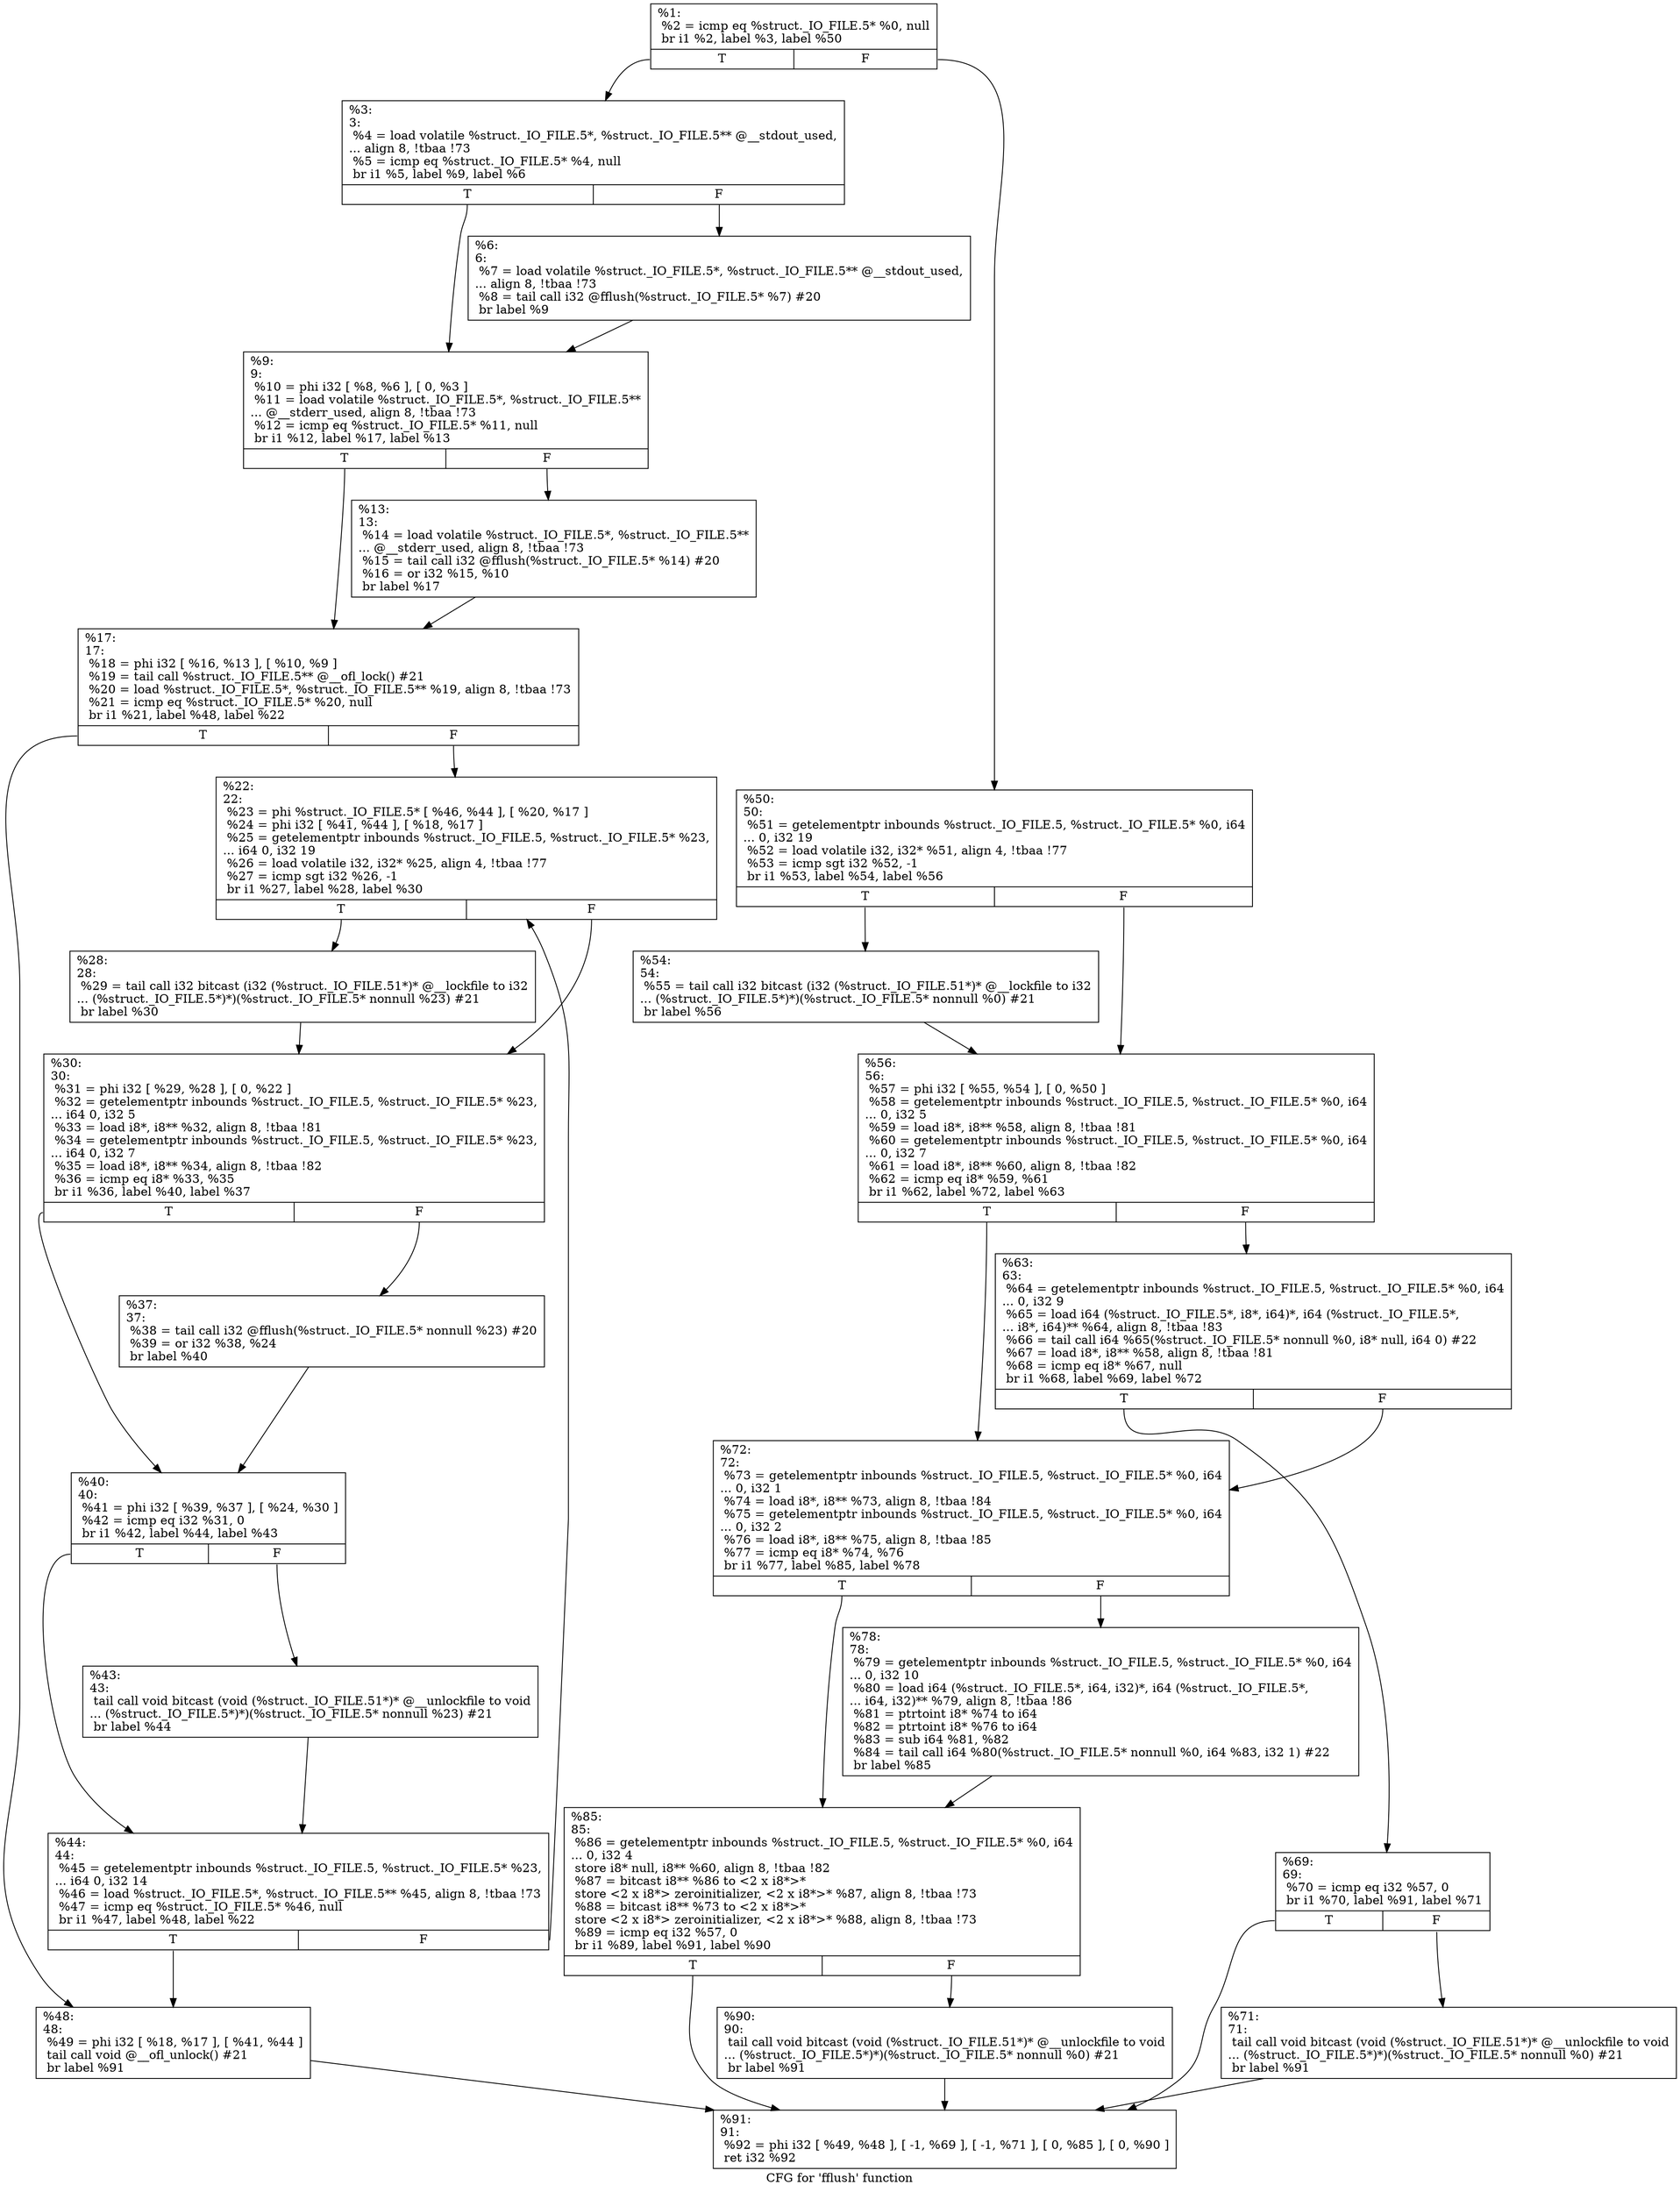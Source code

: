 digraph "CFG for 'fflush' function" {
	label="CFG for 'fflush' function";

	Node0x2268ca0 [shape=record,label="{%1:\l  %2 = icmp eq %struct._IO_FILE.5* %0, null\l  br i1 %2, label %3, label %50\l|{<s0>T|<s1>F}}"];
	Node0x2268ca0:s0 -> Node0x2268cf0;
	Node0x2268ca0:s1 -> Node0x2269100;
	Node0x2268cf0 [shape=record,label="{%3:\l3:                                                \l  %4 = load volatile %struct._IO_FILE.5*, %struct._IO_FILE.5** @__stdout_used,\l... align 8, !tbaa !73\l  %5 = icmp eq %struct._IO_FILE.5* %4, null\l  br i1 %5, label %9, label %6\l|{<s0>T|<s1>F}}"];
	Node0x2268cf0:s0 -> Node0x2268d90;
	Node0x2268cf0:s1 -> Node0x2268d40;
	Node0x2268d40 [shape=record,label="{%6:\l6:                                                \l  %7 = load volatile %struct._IO_FILE.5*, %struct._IO_FILE.5** @__stdout_used,\l... align 8, !tbaa !73\l  %8 = tail call i32 @fflush(%struct._IO_FILE.5* %7) #20\l  br label %9\l}"];
	Node0x2268d40 -> Node0x2268d90;
	Node0x2268d90 [shape=record,label="{%9:\l9:                                                \l  %10 = phi i32 [ %8, %6 ], [ 0, %3 ]\l  %11 = load volatile %struct._IO_FILE.5*, %struct._IO_FILE.5**\l... @__stderr_used, align 8, !tbaa !73\l  %12 = icmp eq %struct._IO_FILE.5* %11, null\l  br i1 %12, label %17, label %13\l|{<s0>T|<s1>F}}"];
	Node0x2268d90:s0 -> Node0x2268e30;
	Node0x2268d90:s1 -> Node0x2268de0;
	Node0x2268de0 [shape=record,label="{%13:\l13:                                               \l  %14 = load volatile %struct._IO_FILE.5*, %struct._IO_FILE.5**\l... @__stderr_used, align 8, !tbaa !73\l  %15 = tail call i32 @fflush(%struct._IO_FILE.5* %14) #20\l  %16 = or i32 %15, %10\l  br label %17\l}"];
	Node0x2268de0 -> Node0x2268e30;
	Node0x2268e30 [shape=record,label="{%17:\l17:                                               \l  %18 = phi i32 [ %16, %13 ], [ %10, %9 ]\l  %19 = tail call %struct._IO_FILE.5** @__ofl_lock() #21\l  %20 = load %struct._IO_FILE.5*, %struct._IO_FILE.5** %19, align 8, !tbaa !73\l  %21 = icmp eq %struct._IO_FILE.5* %20, null\l  br i1 %21, label %48, label %22\l|{<s0>T|<s1>F}}"];
	Node0x2268e30:s0 -> Node0x22690b0;
	Node0x2268e30:s1 -> Node0x2268e80;
	Node0x2268e80 [shape=record,label="{%22:\l22:                                               \l  %23 = phi %struct._IO_FILE.5* [ %46, %44 ], [ %20, %17 ]\l  %24 = phi i32 [ %41, %44 ], [ %18, %17 ]\l  %25 = getelementptr inbounds %struct._IO_FILE.5, %struct._IO_FILE.5* %23,\l... i64 0, i32 19\l  %26 = load volatile i32, i32* %25, align 4, !tbaa !77\l  %27 = icmp sgt i32 %26, -1\l  br i1 %27, label %28, label %30\l|{<s0>T|<s1>F}}"];
	Node0x2268e80:s0 -> Node0x2268ed0;
	Node0x2268e80:s1 -> Node0x2268f20;
	Node0x2268ed0 [shape=record,label="{%28:\l28:                                               \l  %29 = tail call i32 bitcast (i32 (%struct._IO_FILE.51*)* @__lockfile to i32\l... (%struct._IO_FILE.5*)*)(%struct._IO_FILE.5* nonnull %23) #21\l  br label %30\l}"];
	Node0x2268ed0 -> Node0x2268f20;
	Node0x2268f20 [shape=record,label="{%30:\l30:                                               \l  %31 = phi i32 [ %29, %28 ], [ 0, %22 ]\l  %32 = getelementptr inbounds %struct._IO_FILE.5, %struct._IO_FILE.5* %23,\l... i64 0, i32 5\l  %33 = load i8*, i8** %32, align 8, !tbaa !81\l  %34 = getelementptr inbounds %struct._IO_FILE.5, %struct._IO_FILE.5* %23,\l... i64 0, i32 7\l  %35 = load i8*, i8** %34, align 8, !tbaa !82\l  %36 = icmp eq i8* %33, %35\l  br i1 %36, label %40, label %37\l|{<s0>T|<s1>F}}"];
	Node0x2268f20:s0 -> Node0x2268fc0;
	Node0x2268f20:s1 -> Node0x2268f70;
	Node0x2268f70 [shape=record,label="{%37:\l37:                                               \l  %38 = tail call i32 @fflush(%struct._IO_FILE.5* nonnull %23) #20\l  %39 = or i32 %38, %24\l  br label %40\l}"];
	Node0x2268f70 -> Node0x2268fc0;
	Node0x2268fc0 [shape=record,label="{%40:\l40:                                               \l  %41 = phi i32 [ %39, %37 ], [ %24, %30 ]\l  %42 = icmp eq i32 %31, 0\l  br i1 %42, label %44, label %43\l|{<s0>T|<s1>F}}"];
	Node0x2268fc0:s0 -> Node0x2269060;
	Node0x2268fc0:s1 -> Node0x2269010;
	Node0x2269010 [shape=record,label="{%43:\l43:                                               \l  tail call void bitcast (void (%struct._IO_FILE.51*)* @__unlockfile to void\l... (%struct._IO_FILE.5*)*)(%struct._IO_FILE.5* nonnull %23) #21\l  br label %44\l}"];
	Node0x2269010 -> Node0x2269060;
	Node0x2269060 [shape=record,label="{%44:\l44:                                               \l  %45 = getelementptr inbounds %struct._IO_FILE.5, %struct._IO_FILE.5* %23,\l... i64 0, i32 14\l  %46 = load %struct._IO_FILE.5*, %struct._IO_FILE.5** %45, align 8, !tbaa !73\l  %47 = icmp eq %struct._IO_FILE.5* %46, null\l  br i1 %47, label %48, label %22\l|{<s0>T|<s1>F}}"];
	Node0x2269060:s0 -> Node0x22690b0;
	Node0x2269060:s1 -> Node0x2268e80;
	Node0x22690b0 [shape=record,label="{%48:\l48:                                               \l  %49 = phi i32 [ %18, %17 ], [ %41, %44 ]\l  tail call void @__ofl_unlock() #21\l  br label %91\l}"];
	Node0x22690b0 -> Node0x2269420;
	Node0x2269100 [shape=record,label="{%50:\l50:                                               \l  %51 = getelementptr inbounds %struct._IO_FILE.5, %struct._IO_FILE.5* %0, i64\l... 0, i32 19\l  %52 = load volatile i32, i32* %51, align 4, !tbaa !77\l  %53 = icmp sgt i32 %52, -1\l  br i1 %53, label %54, label %56\l|{<s0>T|<s1>F}}"];
	Node0x2269100:s0 -> Node0x2269150;
	Node0x2269100:s1 -> Node0x22691a0;
	Node0x2269150 [shape=record,label="{%54:\l54:                                               \l  %55 = tail call i32 bitcast (i32 (%struct._IO_FILE.51*)* @__lockfile to i32\l... (%struct._IO_FILE.5*)*)(%struct._IO_FILE.5* nonnull %0) #21\l  br label %56\l}"];
	Node0x2269150 -> Node0x22691a0;
	Node0x22691a0 [shape=record,label="{%56:\l56:                                               \l  %57 = phi i32 [ %55, %54 ], [ 0, %50 ]\l  %58 = getelementptr inbounds %struct._IO_FILE.5, %struct._IO_FILE.5* %0, i64\l... 0, i32 5\l  %59 = load i8*, i8** %58, align 8, !tbaa !81\l  %60 = getelementptr inbounds %struct._IO_FILE.5, %struct._IO_FILE.5* %0, i64\l... 0, i32 7\l  %61 = load i8*, i8** %60, align 8, !tbaa !82\l  %62 = icmp eq i8* %59, %61\l  br i1 %62, label %72, label %63\l|{<s0>T|<s1>F}}"];
	Node0x22691a0:s0 -> Node0x22692e0;
	Node0x22691a0:s1 -> Node0x22691f0;
	Node0x22691f0 [shape=record,label="{%63:\l63:                                               \l  %64 = getelementptr inbounds %struct._IO_FILE.5, %struct._IO_FILE.5* %0, i64\l... 0, i32 9\l  %65 = load i64 (%struct._IO_FILE.5*, i8*, i64)*, i64 (%struct._IO_FILE.5*,\l... i8*, i64)** %64, align 8, !tbaa !83\l  %66 = tail call i64 %65(%struct._IO_FILE.5* nonnull %0, i8* null, i64 0) #22\l  %67 = load i8*, i8** %58, align 8, !tbaa !81\l  %68 = icmp eq i8* %67, null\l  br i1 %68, label %69, label %72\l|{<s0>T|<s1>F}}"];
	Node0x22691f0:s0 -> Node0x2269240;
	Node0x22691f0:s1 -> Node0x22692e0;
	Node0x2269240 [shape=record,label="{%69:\l69:                                               \l  %70 = icmp eq i32 %57, 0\l  br i1 %70, label %91, label %71\l|{<s0>T|<s1>F}}"];
	Node0x2269240:s0 -> Node0x2269420;
	Node0x2269240:s1 -> Node0x2269290;
	Node0x2269290 [shape=record,label="{%71:\l71:                                               \l  tail call void bitcast (void (%struct._IO_FILE.51*)* @__unlockfile to void\l... (%struct._IO_FILE.5*)*)(%struct._IO_FILE.5* nonnull %0) #21\l  br label %91\l}"];
	Node0x2269290 -> Node0x2269420;
	Node0x22692e0 [shape=record,label="{%72:\l72:                                               \l  %73 = getelementptr inbounds %struct._IO_FILE.5, %struct._IO_FILE.5* %0, i64\l... 0, i32 1\l  %74 = load i8*, i8** %73, align 8, !tbaa !84\l  %75 = getelementptr inbounds %struct._IO_FILE.5, %struct._IO_FILE.5* %0, i64\l... 0, i32 2\l  %76 = load i8*, i8** %75, align 8, !tbaa !85\l  %77 = icmp eq i8* %74, %76\l  br i1 %77, label %85, label %78\l|{<s0>T|<s1>F}}"];
	Node0x22692e0:s0 -> Node0x2269380;
	Node0x22692e0:s1 -> Node0x2269330;
	Node0x2269330 [shape=record,label="{%78:\l78:                                               \l  %79 = getelementptr inbounds %struct._IO_FILE.5, %struct._IO_FILE.5* %0, i64\l... 0, i32 10\l  %80 = load i64 (%struct._IO_FILE.5*, i64, i32)*, i64 (%struct._IO_FILE.5*,\l... i64, i32)** %79, align 8, !tbaa !86\l  %81 = ptrtoint i8* %74 to i64\l  %82 = ptrtoint i8* %76 to i64\l  %83 = sub i64 %81, %82\l  %84 = tail call i64 %80(%struct._IO_FILE.5* nonnull %0, i64 %83, i32 1) #22\l  br label %85\l}"];
	Node0x2269330 -> Node0x2269380;
	Node0x2269380 [shape=record,label="{%85:\l85:                                               \l  %86 = getelementptr inbounds %struct._IO_FILE.5, %struct._IO_FILE.5* %0, i64\l... 0, i32 4\l  store i8* null, i8** %60, align 8, !tbaa !82\l  %87 = bitcast i8** %86 to \<2 x i8*\>*\l  store \<2 x i8*\> zeroinitializer, \<2 x i8*\>* %87, align 8, !tbaa !73\l  %88 = bitcast i8** %73 to \<2 x i8*\>*\l  store \<2 x i8*\> zeroinitializer, \<2 x i8*\>* %88, align 8, !tbaa !73\l  %89 = icmp eq i32 %57, 0\l  br i1 %89, label %91, label %90\l|{<s0>T|<s1>F}}"];
	Node0x2269380:s0 -> Node0x2269420;
	Node0x2269380:s1 -> Node0x22693d0;
	Node0x22693d0 [shape=record,label="{%90:\l90:                                               \l  tail call void bitcast (void (%struct._IO_FILE.51*)* @__unlockfile to void\l... (%struct._IO_FILE.5*)*)(%struct._IO_FILE.5* nonnull %0) #21\l  br label %91\l}"];
	Node0x22693d0 -> Node0x2269420;
	Node0x2269420 [shape=record,label="{%91:\l91:                                               \l  %92 = phi i32 [ %49, %48 ], [ -1, %69 ], [ -1, %71 ], [ 0, %85 ], [ 0, %90 ]\l  ret i32 %92\l}"];
}
